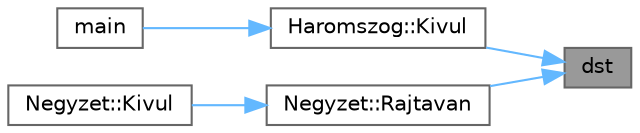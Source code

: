 digraph "dst"
{
 // LATEX_PDF_SIZE
  bgcolor="transparent";
  edge [fontname=Helvetica,fontsize=10,labelfontname=Helvetica,labelfontsize=10];
  node [fontname=Helvetica,fontsize=10,shape=box,height=0.2,width=0.4];
  rankdir="RL";
  Node1 [id="Node000001",label="dst",height=0.2,width=0.4,color="gray40", fillcolor="grey60", style="filled", fontcolor="black",tooltip="két pont közötti távolság számító függvény."];
  Node1 -> Node2 [id="edge1_Node000001_Node000002",dir="back",color="steelblue1",style="solid",tooltip=" "];
  Node2 [id="Node000002",label="Haromszog::Kivul",height=0.2,width=0.4,color="grey40", fillcolor="white", style="filled",URL="$class_haromszog.html#a9ed79902d5a11c7d8d93c935ae364741",tooltip="Haromszog Kivul függvény. Eldönti, hogy a háromszög kívül van-e egy adott sugarú, origo középpontú kö..."];
  Node2 -> Node3 [id="edge2_Node000002_Node000003",dir="back",color="steelblue1",style="solid",tooltip=" "];
  Node3 [id="Node000003",label="main",height=0.2,width=0.4,color="grey40", fillcolor="white", style="filled",URL="$main_8cpp.html#a3c04138a5bfe5d72780bb7e82a18e627",tooltip=" "];
  Node1 -> Node4 [id="edge3_Node000001_Node000004",dir="back",color="steelblue1",style="solid",tooltip=" "];
  Node4 [id="Node000004",label="Negyzet::Rajtavan",height=0.2,width=0.4,color="grey40", fillcolor="white", style="filled",URL="$class_negyzet.html#a1e8032e6f035f0c356f3399f16ee82d2",tooltip="Negyzet Rajtavan függvény. A függvény eldönti, hogy egy pont rajta van-e a négyzeten."];
  Node4 -> Node5 [id="edge4_Node000004_Node000005",dir="back",color="steelblue1",style="solid",tooltip=" "];
  Node5 [id="Node000005",label="Negyzet::Kivul",height=0.2,width=0.4,color="grey40", fillcolor="white", style="filled",URL="$class_negyzet.html#aef68e2870b19134660c203bb71b284bb",tooltip="Negyzet Kivul függvény. Eldönti, hogy a négyzet kívül van-e egy adott sugarú, origo középpontú körön."];
}
